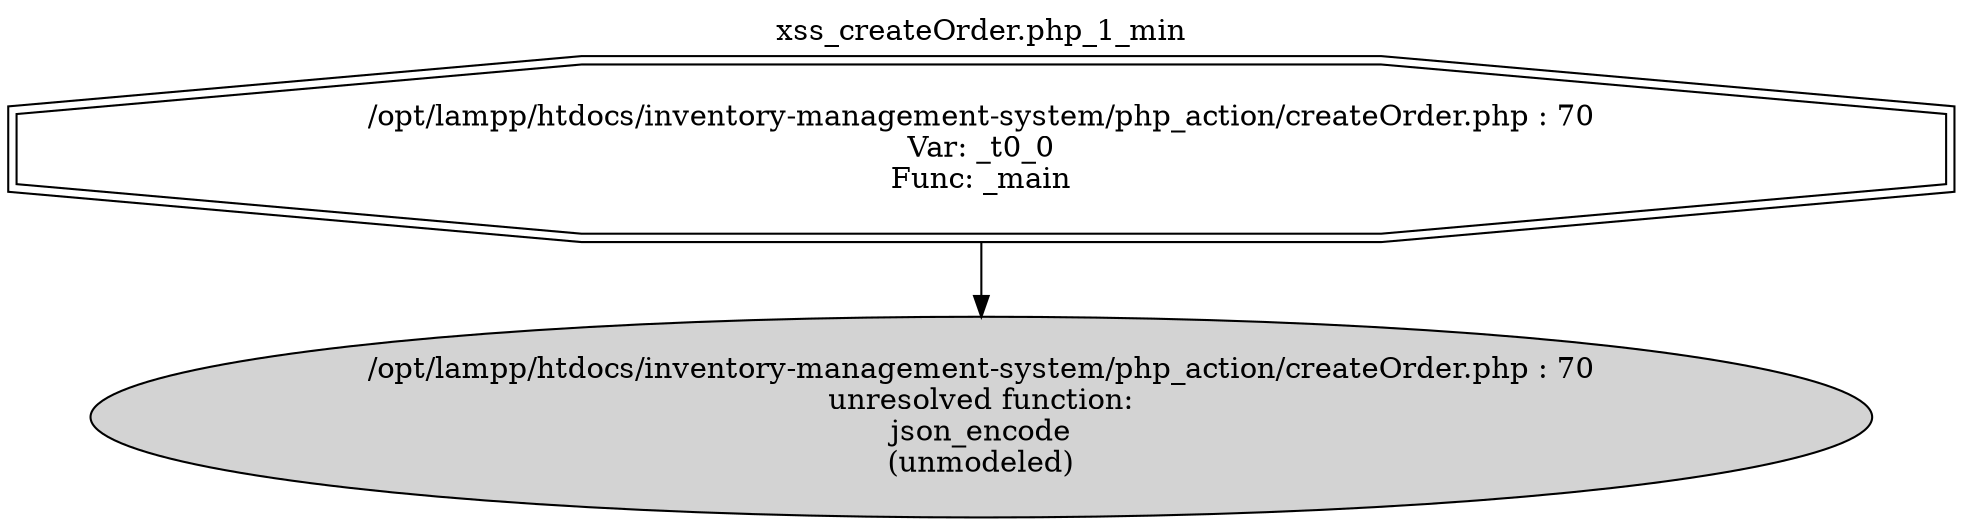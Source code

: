digraph cfg {
  label="xss_createOrder.php_1_min";
  labelloc=t;
  n1 [shape=doubleoctagon, label="/opt/lampp/htdocs/inventory-management-system/php_action/createOrder.php : 70\nVar: _t0_0\nFunc: _main\n"];
  n2 [shape=ellipse, label="/opt/lampp/htdocs/inventory-management-system/php_action/createOrder.php : 70\nunresolved function:\njson_encode\n(unmodeled)\n",style=filled];
  n1 -> n2;
}
